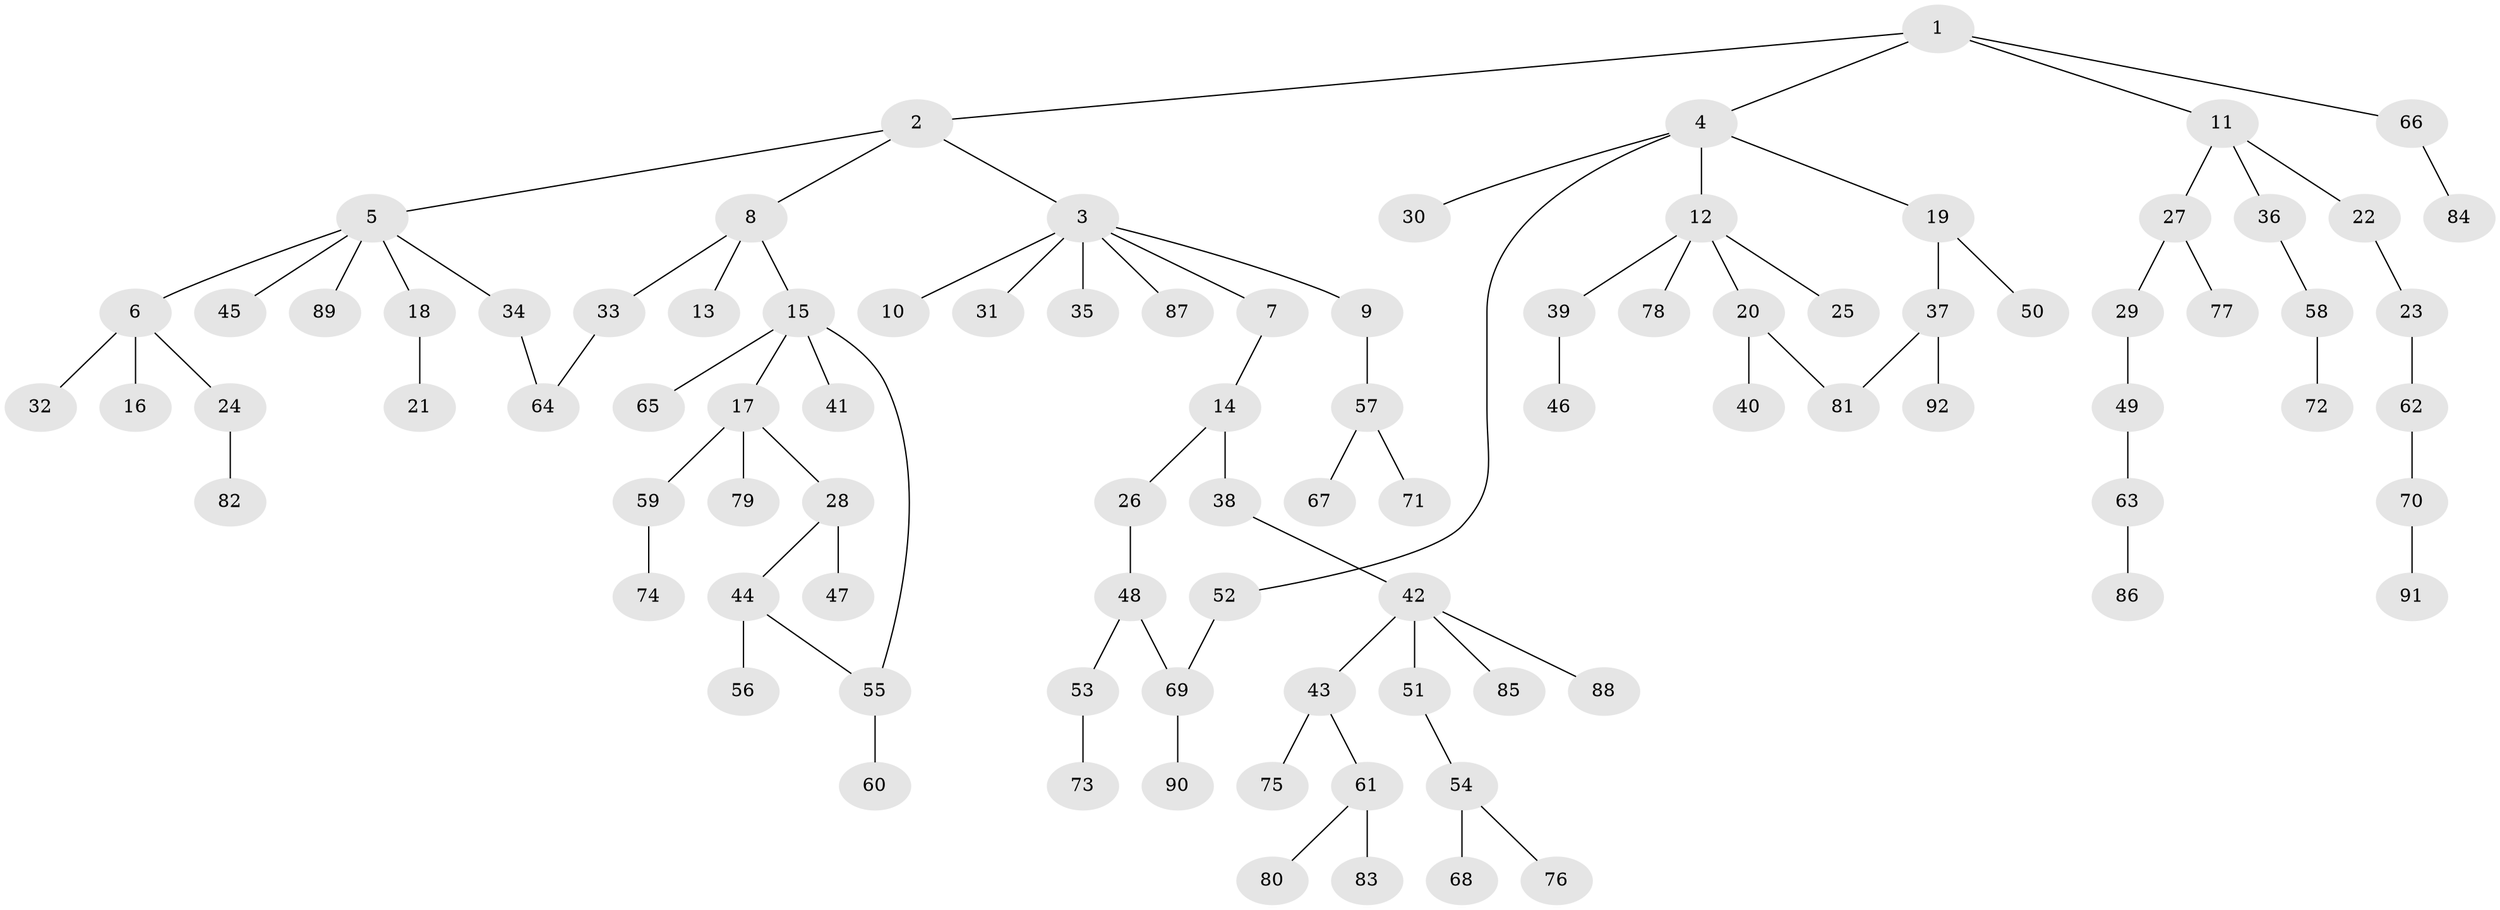 // Generated by graph-tools (version 1.1) at 2025/13/03/09/25 04:13:34]
// undirected, 92 vertices, 95 edges
graph export_dot {
graph [start="1"]
  node [color=gray90,style=filled];
  1;
  2;
  3;
  4;
  5;
  6;
  7;
  8;
  9;
  10;
  11;
  12;
  13;
  14;
  15;
  16;
  17;
  18;
  19;
  20;
  21;
  22;
  23;
  24;
  25;
  26;
  27;
  28;
  29;
  30;
  31;
  32;
  33;
  34;
  35;
  36;
  37;
  38;
  39;
  40;
  41;
  42;
  43;
  44;
  45;
  46;
  47;
  48;
  49;
  50;
  51;
  52;
  53;
  54;
  55;
  56;
  57;
  58;
  59;
  60;
  61;
  62;
  63;
  64;
  65;
  66;
  67;
  68;
  69;
  70;
  71;
  72;
  73;
  74;
  75;
  76;
  77;
  78;
  79;
  80;
  81;
  82;
  83;
  84;
  85;
  86;
  87;
  88;
  89;
  90;
  91;
  92;
  1 -- 2;
  1 -- 4;
  1 -- 11;
  1 -- 66;
  2 -- 3;
  2 -- 5;
  2 -- 8;
  3 -- 7;
  3 -- 9;
  3 -- 10;
  3 -- 31;
  3 -- 35;
  3 -- 87;
  4 -- 12;
  4 -- 19;
  4 -- 30;
  4 -- 52;
  5 -- 6;
  5 -- 18;
  5 -- 34;
  5 -- 45;
  5 -- 89;
  6 -- 16;
  6 -- 24;
  6 -- 32;
  7 -- 14;
  8 -- 13;
  8 -- 15;
  8 -- 33;
  9 -- 57;
  11 -- 22;
  11 -- 27;
  11 -- 36;
  12 -- 20;
  12 -- 25;
  12 -- 39;
  12 -- 78;
  14 -- 26;
  14 -- 38;
  15 -- 17;
  15 -- 41;
  15 -- 65;
  15 -- 55;
  17 -- 28;
  17 -- 59;
  17 -- 79;
  18 -- 21;
  19 -- 37;
  19 -- 50;
  20 -- 40;
  20 -- 81;
  22 -- 23;
  23 -- 62;
  24 -- 82;
  26 -- 48;
  27 -- 29;
  27 -- 77;
  28 -- 44;
  28 -- 47;
  29 -- 49;
  33 -- 64;
  34 -- 64;
  36 -- 58;
  37 -- 81;
  37 -- 92;
  38 -- 42;
  39 -- 46;
  42 -- 43;
  42 -- 51;
  42 -- 85;
  42 -- 88;
  43 -- 61;
  43 -- 75;
  44 -- 55;
  44 -- 56;
  48 -- 53;
  48 -- 69;
  49 -- 63;
  51 -- 54;
  52 -- 69;
  53 -- 73;
  54 -- 68;
  54 -- 76;
  55 -- 60;
  57 -- 67;
  57 -- 71;
  58 -- 72;
  59 -- 74;
  61 -- 80;
  61 -- 83;
  62 -- 70;
  63 -- 86;
  66 -- 84;
  69 -- 90;
  70 -- 91;
}
